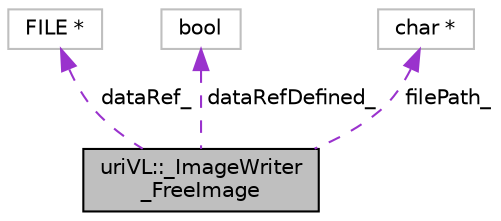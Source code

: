 digraph "uriVL::_ImageWriter_FreeImage"
{
  edge [fontname="Helvetica",fontsize="10",labelfontname="Helvetica",labelfontsize="10"];
  node [fontname="Helvetica",fontsize="10",shape=record];
  Node1 [label="uriVL::_ImageWriter\l_FreeImage",height=0.2,width=0.4,color="black", fillcolor="grey75", style="filled", fontcolor="black"];
  Node2 -> Node1 [dir="back",color="darkorchid3",fontsize="10",style="dashed",label=" dataRef_" ,fontname="Helvetica"];
  Node2 [label="FILE *",height=0.2,width=0.4,color="grey75", fillcolor="white", style="filled"];
  Node3 -> Node1 [dir="back",color="darkorchid3",fontsize="10",style="dashed",label=" dataRefDefined_" ,fontname="Helvetica"];
  Node3 [label="bool",height=0.2,width=0.4,color="grey75", fillcolor="white", style="filled"];
  Node4 -> Node1 [dir="back",color="darkorchid3",fontsize="10",style="dashed",label=" filePath_" ,fontname="Helvetica"];
  Node4 [label="char *",height=0.2,width=0.4,color="grey75", fillcolor="white", style="filled"];
}
